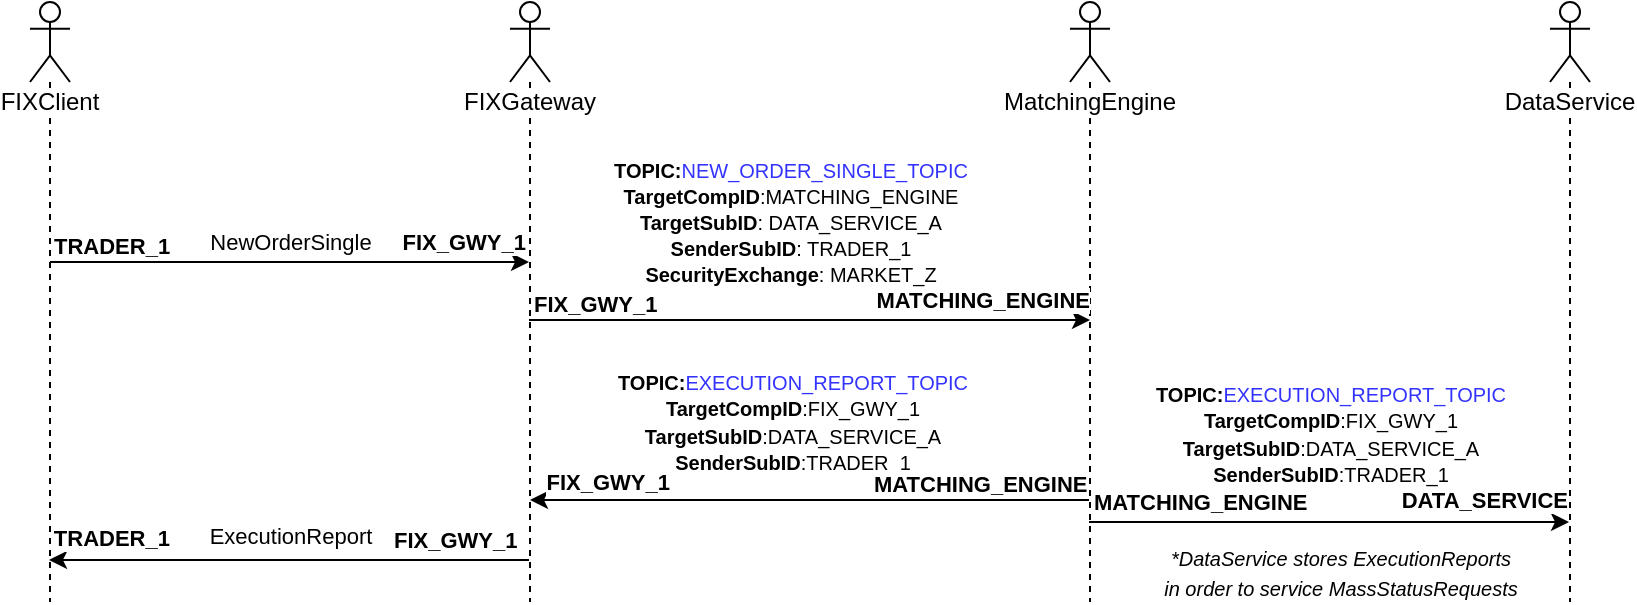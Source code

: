 <mxfile version="13.8.0" type="github">
  <diagram id="Eho5iryT1MGr5xa_C_5C" name="Page-1">
    <mxGraphModel dx="1215" dy="876" grid="1" gridSize="10" guides="1" tooltips="1" connect="1" arrows="1" fold="1" page="1" pageScale="1" pageWidth="850" pageHeight="1100" math="0" shadow="0">
      <root>
        <mxCell id="0" />
        <mxCell id="1" parent="0" />
        <mxCell id="55JZWZkor4GeVovColOH-11" value="FIXClient" style="shape=umlLifeline;participant=umlActor;perimeter=lifelinePerimeter;whiteSpace=wrap;html=1;container=1;collapsible=0;recursiveResize=0;verticalAlign=top;spacingTop=36;labelBackgroundColor=#ffffff;outlineConnect=0;" parent="1" vertex="1">
          <mxGeometry x="30" y="270" width="20" height="300" as="geometry" />
        </mxCell>
        <mxCell id="55JZWZkor4GeVovColOH-12" value="FIXGateway" style="shape=umlLifeline;participant=umlActor;perimeter=lifelinePerimeter;whiteSpace=wrap;html=1;container=1;collapsible=0;recursiveResize=0;verticalAlign=top;spacingTop=36;labelBackgroundColor=#ffffff;outlineConnect=0;" parent="1" vertex="1">
          <mxGeometry x="270" y="270" width="20" height="300" as="geometry" />
        </mxCell>
        <mxCell id="XxwT-F1ko0Ly8EZt3ref-17" value="&lt;font style=&quot;font-size: 10px&quot;&gt;&lt;b&gt;TOPIC:&lt;/b&gt;&lt;font color=&quot;#3333ff&quot;&gt;EXECUTION_REPORT_TOPIC&lt;/font&gt;&lt;br&gt;&lt;b&gt;TargetCompID&lt;/b&gt;:FIX_GWY_1&lt;br&gt;&lt;b&gt;TargetSubID&lt;/b&gt;:DATA_SERVICE_A&lt;br&gt;&lt;b&gt;SenderSubID&lt;/b&gt;:TRADER_1&lt;br&gt;&lt;/font&gt;" style="endArrow=classic;html=1;" parent="55JZWZkor4GeVovColOH-12" edge="1">
          <mxGeometry x="0.07" y="-39" relative="1" as="geometry">
            <mxPoint x="289.5" y="249" as="sourcePoint" />
            <mxPoint x="10" y="249" as="targetPoint" />
            <mxPoint x="1" as="offset" />
          </mxGeometry>
        </mxCell>
        <mxCell id="XxwT-F1ko0Ly8EZt3ref-19" value="&lt;b&gt;MATCHING_ENGINE&lt;/b&gt;" style="edgeLabel;resizable=0;html=1;align=left;verticalAlign=bottom;" parent="XxwT-F1ko0Ly8EZt3ref-17" connectable="0" vertex="1">
          <mxGeometry x="-1" relative="1" as="geometry">
            <mxPoint x="-109.5" as="offset" />
          </mxGeometry>
        </mxCell>
        <mxCell id="XxwT-F1ko0Ly8EZt3ref-20" value="&lt;b&gt;FIX_GWY_1&lt;/b&gt;" style="edgeLabel;resizable=0;html=1;align=right;verticalAlign=bottom;" parent="XxwT-F1ko0Ly8EZt3ref-17" connectable="0" vertex="1">
          <mxGeometry x="1" relative="1" as="geometry">
            <mxPoint x="70.5" y="-1" as="offset" />
          </mxGeometry>
        </mxCell>
        <mxCell id="55JZWZkor4GeVovColOH-13" value="MatchingEngine" style="shape=umlLifeline;participant=umlActor;perimeter=lifelinePerimeter;whiteSpace=wrap;html=1;container=1;collapsible=0;recursiveResize=0;verticalAlign=top;spacingTop=36;labelBackgroundColor=#ffffff;outlineConnect=0;" parent="1" vertex="1">
          <mxGeometry x="550" y="270" width="20" height="300" as="geometry" />
        </mxCell>
        <mxCell id="55JZWZkor4GeVovColOH-18" value="DataService&lt;br&gt;" style="shape=umlLifeline;participant=umlActor;perimeter=lifelinePerimeter;whiteSpace=wrap;html=1;container=1;collapsible=0;recursiveResize=0;verticalAlign=top;spacingTop=36;labelBackgroundColor=#ffffff;outlineConnect=0;" parent="1" vertex="1">
          <mxGeometry x="790" y="270" width="20" height="300" as="geometry" />
        </mxCell>
        <mxCell id="XxwT-F1ko0Ly8EZt3ref-1" value="&lt;font style=&quot;font-size: 10px&quot;&gt;&lt;b&gt;TOPIC:&lt;/b&gt;&lt;font color=&quot;#3333ff&quot;&gt;NEW_ORDER_SINGLE_TOPIC&lt;/font&gt;&lt;br&gt;&lt;b&gt;TargetCompID&lt;/b&gt;:MATCHING_ENGINE&lt;br&gt;&lt;b&gt;TargetSubID&lt;/b&gt;: DATA_SERVICE_A&lt;br&gt;&lt;b&gt;SenderSubID&lt;/b&gt;: TRADER_1&lt;br&gt;&lt;b&gt;SecurityExchange&lt;/b&gt;: MARKET_Z&lt;/font&gt;" style="endArrow=classic;html=1;" parent="1" edge="1">
          <mxGeometry x="0.786" y="130" relative="1" as="geometry">
            <mxPoint x="279.5" y="429" as="sourcePoint" />
            <mxPoint x="560" y="429" as="targetPoint" />
            <Array as="points">
              <mxPoint x="530" y="429" />
            </Array>
            <mxPoint x="-120" y="81" as="offset" />
          </mxGeometry>
        </mxCell>
        <mxCell id="XxwT-F1ko0Ly8EZt3ref-3" value="&lt;b&gt;FIX_GWY_1&lt;/b&gt;" style="edgeLabel;resizable=0;html=1;align=left;verticalAlign=bottom;" parent="XxwT-F1ko0Ly8EZt3ref-1" connectable="0" vertex="1">
          <mxGeometry x="-1" relative="1" as="geometry" />
        </mxCell>
        <mxCell id="XxwT-F1ko0Ly8EZt3ref-4" value="&lt;b&gt;MATCHING_ENGINE&lt;/b&gt;" style="edgeLabel;resizable=0;html=1;align=right;verticalAlign=bottom;" parent="XxwT-F1ko0Ly8EZt3ref-1" connectable="0" vertex="1">
          <mxGeometry x="1" relative="1" as="geometry">
            <mxPoint y="-2" as="offset" />
          </mxGeometry>
        </mxCell>
        <mxCell id="XxwT-F1ko0Ly8EZt3ref-5" value="NewOrderSingle" style="endArrow=classic;html=1;" parent="1" source="55JZWZkor4GeVovColOH-11" target="55JZWZkor4GeVovColOH-12" edge="1">
          <mxGeometry x="0.004" y="10" relative="1" as="geometry">
            <mxPoint x="60" y="400" as="sourcePoint" />
            <mxPoint x="220" y="400" as="targetPoint" />
            <Array as="points">
              <mxPoint x="140" y="400" />
            </Array>
            <mxPoint as="offset" />
          </mxGeometry>
        </mxCell>
        <mxCell id="XxwT-F1ko0Ly8EZt3ref-7" value="&lt;b&gt;TRADER_1&lt;/b&gt;" style="edgeLabel;resizable=0;html=1;align=left;verticalAlign=bottom;" parent="XxwT-F1ko0Ly8EZt3ref-5" connectable="0" vertex="1">
          <mxGeometry x="-1" relative="1" as="geometry" />
        </mxCell>
        <mxCell id="XxwT-F1ko0Ly8EZt3ref-8" value="&lt;b&gt;FIX_GWY_1&lt;/b&gt;" style="edgeLabel;resizable=0;html=1;align=right;verticalAlign=bottom;" parent="XxwT-F1ko0Ly8EZt3ref-5" connectable="0" vertex="1">
          <mxGeometry x="1" relative="1" as="geometry">
            <mxPoint x="-1" y="-2" as="offset" />
          </mxGeometry>
        </mxCell>
        <mxCell id="XxwT-F1ko0Ly8EZt3ref-21" value="&lt;br&gt;ExecutionReport" style="endArrow=classic;html=1;" parent="1" source="55JZWZkor4GeVovColOH-12" edge="1">
          <mxGeometry x="-0.004" y="-19" relative="1" as="geometry">
            <mxPoint x="279.5" y="549" as="sourcePoint" />
            <mxPoint x="39.5" y="549" as="targetPoint" />
            <Array as="points">
              <mxPoint x="160" y="549" />
            </Array>
            <mxPoint as="offset" />
          </mxGeometry>
        </mxCell>
        <mxCell id="XxwT-F1ko0Ly8EZt3ref-23" value="&lt;b&gt;FIX_GWY_1&lt;/b&gt;" style="edgeLabel;resizable=0;html=1;align=left;verticalAlign=bottom;" parent="XxwT-F1ko0Ly8EZt3ref-21" connectable="0" vertex="1">
          <mxGeometry x="-1" relative="1" as="geometry">
            <mxPoint x="-69.5" y="-2" as="offset" />
          </mxGeometry>
        </mxCell>
        <mxCell id="XxwT-F1ko0Ly8EZt3ref-24" value="&lt;b&gt;TRADER_1&lt;/b&gt;" style="edgeLabel;resizable=0;html=1;align=right;verticalAlign=bottom;" parent="XxwT-F1ko0Ly8EZt3ref-21" connectable="0" vertex="1">
          <mxGeometry x="1" relative="1" as="geometry">
            <mxPoint x="60.5" y="-3" as="offset" />
          </mxGeometry>
        </mxCell>
        <mxCell id="XxwT-F1ko0Ly8EZt3ref-25" value="" style="endArrow=classic;html=1;" parent="1" edge="1">
          <mxGeometry x="0.003" y="40" relative="1" as="geometry">
            <mxPoint x="559.5" y="530" as="sourcePoint" />
            <mxPoint x="799.5" y="530" as="targetPoint" />
            <mxPoint as="offset" />
          </mxGeometry>
        </mxCell>
        <mxCell id="XxwT-F1ko0Ly8EZt3ref-26" value="&lt;b style=&quot;font-size: 10px&quot;&gt;TOPIC:&lt;/b&gt;&lt;span style=&quot;font-size: 10px&quot;&gt;&lt;font color=&quot;#3333ff&quot;&gt;EXECUTION_REPORT_TOPIC&lt;/font&gt;&lt;br&gt;&lt;/span&gt;&lt;span style=&quot;font-size: 10px&quot;&gt;&lt;b&gt;TargetCompID&lt;/b&gt;:FIX_GWY_1&lt;/span&gt;&lt;br style=&quot;font-size: 10px&quot;&gt;&lt;span style=&quot;font-size: 10px&quot;&gt;&lt;b&gt;TargetSubID&lt;/b&gt;:DATA_SERVICE_A&lt;/span&gt;&lt;br style=&quot;font-size: 10px&quot;&gt;&lt;span style=&quot;font-size: 10px&quot;&gt;&lt;b&gt;SenderSubID&lt;/b&gt;:TRADER_1&lt;/span&gt;" style="edgeLabel;resizable=0;html=1;align=center;verticalAlign=middle;" parent="XxwT-F1ko0Ly8EZt3ref-25" connectable="0" vertex="1">
          <mxGeometry relative="1" as="geometry">
            <mxPoint y="-44" as="offset" />
          </mxGeometry>
        </mxCell>
        <mxCell id="XxwT-F1ko0Ly8EZt3ref-27" value="&lt;b&gt;MATCHING_ENGINE&lt;/b&gt;" style="edgeLabel;resizable=0;html=1;align=left;verticalAlign=bottom;" parent="XxwT-F1ko0Ly8EZt3ref-25" connectable="0" vertex="1">
          <mxGeometry x="-1" relative="1" as="geometry">
            <mxPoint y="-2" as="offset" />
          </mxGeometry>
        </mxCell>
        <mxCell id="XxwT-F1ko0Ly8EZt3ref-28" value="&lt;b&gt;DATA_SERVICE&lt;/b&gt;" style="edgeLabel;resizable=0;html=1;align=right;verticalAlign=bottom;" parent="XxwT-F1ko0Ly8EZt3ref-25" connectable="0" vertex="1">
          <mxGeometry x="1" relative="1" as="geometry">
            <mxPoint y="-3" as="offset" />
          </mxGeometry>
        </mxCell>
        <mxCell id="XxwT-F1ko0Ly8EZt3ref-30" value="&lt;font style=&quot;font-size: 10px&quot;&gt;&lt;i&gt;*DataService stores ExecutionReports &lt;br&gt;in order to service MassStatusRequests&lt;/i&gt;&lt;/font&gt;" style="text;html=1;align=center;verticalAlign=middle;resizable=0;points=[];autosize=1;" parent="1" vertex="1">
          <mxGeometry x="590" y="540" width="190" height="30" as="geometry" />
        </mxCell>
      </root>
    </mxGraphModel>
  </diagram>
</mxfile>

